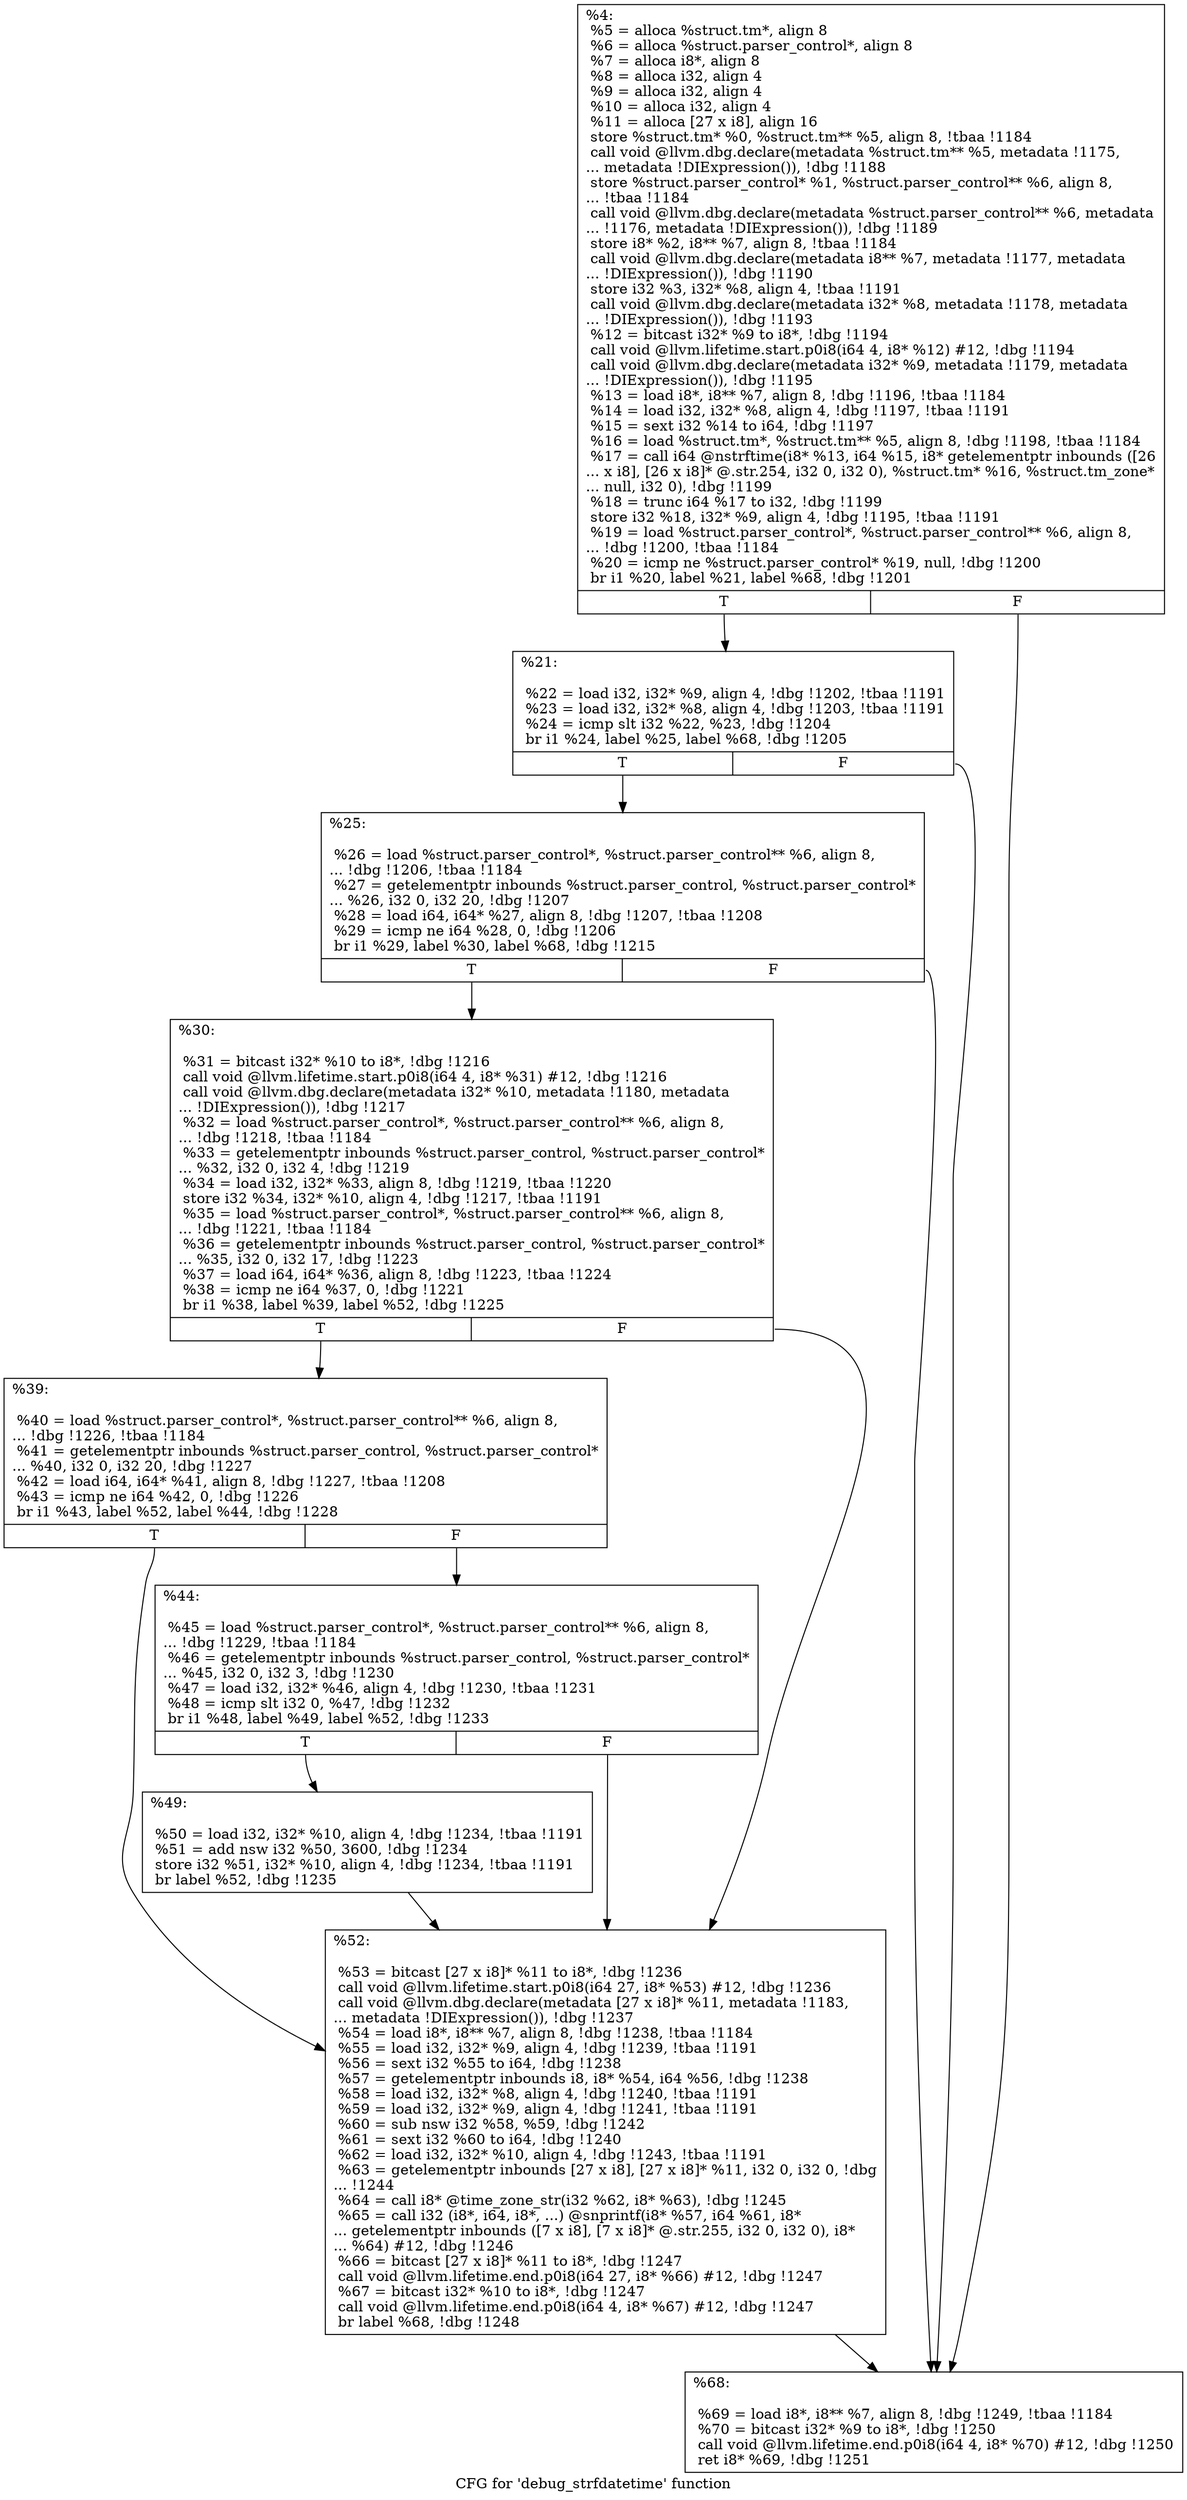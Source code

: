 digraph "CFG for 'debug_strfdatetime' function" {
	label="CFG for 'debug_strfdatetime' function";

	Node0x1dfdb10 [shape=record,label="{%4:\l  %5 = alloca %struct.tm*, align 8\l  %6 = alloca %struct.parser_control*, align 8\l  %7 = alloca i8*, align 8\l  %8 = alloca i32, align 4\l  %9 = alloca i32, align 4\l  %10 = alloca i32, align 4\l  %11 = alloca [27 x i8], align 16\l  store %struct.tm* %0, %struct.tm** %5, align 8, !tbaa !1184\l  call void @llvm.dbg.declare(metadata %struct.tm** %5, metadata !1175,\l... metadata !DIExpression()), !dbg !1188\l  store %struct.parser_control* %1, %struct.parser_control** %6, align 8,\l... !tbaa !1184\l  call void @llvm.dbg.declare(metadata %struct.parser_control** %6, metadata\l... !1176, metadata !DIExpression()), !dbg !1189\l  store i8* %2, i8** %7, align 8, !tbaa !1184\l  call void @llvm.dbg.declare(metadata i8** %7, metadata !1177, metadata\l... !DIExpression()), !dbg !1190\l  store i32 %3, i32* %8, align 4, !tbaa !1191\l  call void @llvm.dbg.declare(metadata i32* %8, metadata !1178, metadata\l... !DIExpression()), !dbg !1193\l  %12 = bitcast i32* %9 to i8*, !dbg !1194\l  call void @llvm.lifetime.start.p0i8(i64 4, i8* %12) #12, !dbg !1194\l  call void @llvm.dbg.declare(metadata i32* %9, metadata !1179, metadata\l... !DIExpression()), !dbg !1195\l  %13 = load i8*, i8** %7, align 8, !dbg !1196, !tbaa !1184\l  %14 = load i32, i32* %8, align 4, !dbg !1197, !tbaa !1191\l  %15 = sext i32 %14 to i64, !dbg !1197\l  %16 = load %struct.tm*, %struct.tm** %5, align 8, !dbg !1198, !tbaa !1184\l  %17 = call i64 @nstrftime(i8* %13, i64 %15, i8* getelementptr inbounds ([26\l... x i8], [26 x i8]* @.str.254, i32 0, i32 0), %struct.tm* %16, %struct.tm_zone*\l... null, i32 0), !dbg !1199\l  %18 = trunc i64 %17 to i32, !dbg !1199\l  store i32 %18, i32* %9, align 4, !dbg !1195, !tbaa !1191\l  %19 = load %struct.parser_control*, %struct.parser_control** %6, align 8,\l... !dbg !1200, !tbaa !1184\l  %20 = icmp ne %struct.parser_control* %19, null, !dbg !1200\l  br i1 %20, label %21, label %68, !dbg !1201\l|{<s0>T|<s1>F}}"];
	Node0x1dfdb10:s0 -> Node0x1dfdb60;
	Node0x1dfdb10:s1 -> Node0x1dfdd90;
	Node0x1dfdb60 [shape=record,label="{%21:\l\l  %22 = load i32, i32* %9, align 4, !dbg !1202, !tbaa !1191\l  %23 = load i32, i32* %8, align 4, !dbg !1203, !tbaa !1191\l  %24 = icmp slt i32 %22, %23, !dbg !1204\l  br i1 %24, label %25, label %68, !dbg !1205\l|{<s0>T|<s1>F}}"];
	Node0x1dfdb60:s0 -> Node0x1dfdbb0;
	Node0x1dfdb60:s1 -> Node0x1dfdd90;
	Node0x1dfdbb0 [shape=record,label="{%25:\l\l  %26 = load %struct.parser_control*, %struct.parser_control** %6, align 8,\l... !dbg !1206, !tbaa !1184\l  %27 = getelementptr inbounds %struct.parser_control, %struct.parser_control*\l... %26, i32 0, i32 20, !dbg !1207\l  %28 = load i64, i64* %27, align 8, !dbg !1207, !tbaa !1208\l  %29 = icmp ne i64 %28, 0, !dbg !1206\l  br i1 %29, label %30, label %68, !dbg !1215\l|{<s0>T|<s1>F}}"];
	Node0x1dfdbb0:s0 -> Node0x1dfdc00;
	Node0x1dfdbb0:s1 -> Node0x1dfdd90;
	Node0x1dfdc00 [shape=record,label="{%30:\l\l  %31 = bitcast i32* %10 to i8*, !dbg !1216\l  call void @llvm.lifetime.start.p0i8(i64 4, i8* %31) #12, !dbg !1216\l  call void @llvm.dbg.declare(metadata i32* %10, metadata !1180, metadata\l... !DIExpression()), !dbg !1217\l  %32 = load %struct.parser_control*, %struct.parser_control** %6, align 8,\l... !dbg !1218, !tbaa !1184\l  %33 = getelementptr inbounds %struct.parser_control, %struct.parser_control*\l... %32, i32 0, i32 4, !dbg !1219\l  %34 = load i32, i32* %33, align 8, !dbg !1219, !tbaa !1220\l  store i32 %34, i32* %10, align 4, !dbg !1217, !tbaa !1191\l  %35 = load %struct.parser_control*, %struct.parser_control** %6, align 8,\l... !dbg !1221, !tbaa !1184\l  %36 = getelementptr inbounds %struct.parser_control, %struct.parser_control*\l... %35, i32 0, i32 17, !dbg !1223\l  %37 = load i64, i64* %36, align 8, !dbg !1223, !tbaa !1224\l  %38 = icmp ne i64 %37, 0, !dbg !1221\l  br i1 %38, label %39, label %52, !dbg !1225\l|{<s0>T|<s1>F}}"];
	Node0x1dfdc00:s0 -> Node0x1dfdc50;
	Node0x1dfdc00:s1 -> Node0x1dfdd40;
	Node0x1dfdc50 [shape=record,label="{%39:\l\l  %40 = load %struct.parser_control*, %struct.parser_control** %6, align 8,\l... !dbg !1226, !tbaa !1184\l  %41 = getelementptr inbounds %struct.parser_control, %struct.parser_control*\l... %40, i32 0, i32 20, !dbg !1227\l  %42 = load i64, i64* %41, align 8, !dbg !1227, !tbaa !1208\l  %43 = icmp ne i64 %42, 0, !dbg !1226\l  br i1 %43, label %52, label %44, !dbg !1228\l|{<s0>T|<s1>F}}"];
	Node0x1dfdc50:s0 -> Node0x1dfdd40;
	Node0x1dfdc50:s1 -> Node0x1dfdca0;
	Node0x1dfdca0 [shape=record,label="{%44:\l\l  %45 = load %struct.parser_control*, %struct.parser_control** %6, align 8,\l... !dbg !1229, !tbaa !1184\l  %46 = getelementptr inbounds %struct.parser_control, %struct.parser_control*\l... %45, i32 0, i32 3, !dbg !1230\l  %47 = load i32, i32* %46, align 4, !dbg !1230, !tbaa !1231\l  %48 = icmp slt i32 0, %47, !dbg !1232\l  br i1 %48, label %49, label %52, !dbg !1233\l|{<s0>T|<s1>F}}"];
	Node0x1dfdca0:s0 -> Node0x1dfdcf0;
	Node0x1dfdca0:s1 -> Node0x1dfdd40;
	Node0x1dfdcf0 [shape=record,label="{%49:\l\l  %50 = load i32, i32* %10, align 4, !dbg !1234, !tbaa !1191\l  %51 = add nsw i32 %50, 3600, !dbg !1234\l  store i32 %51, i32* %10, align 4, !dbg !1234, !tbaa !1191\l  br label %52, !dbg !1235\l}"];
	Node0x1dfdcf0 -> Node0x1dfdd40;
	Node0x1dfdd40 [shape=record,label="{%52:\l\l  %53 = bitcast [27 x i8]* %11 to i8*, !dbg !1236\l  call void @llvm.lifetime.start.p0i8(i64 27, i8* %53) #12, !dbg !1236\l  call void @llvm.dbg.declare(metadata [27 x i8]* %11, metadata !1183,\l... metadata !DIExpression()), !dbg !1237\l  %54 = load i8*, i8** %7, align 8, !dbg !1238, !tbaa !1184\l  %55 = load i32, i32* %9, align 4, !dbg !1239, !tbaa !1191\l  %56 = sext i32 %55 to i64, !dbg !1238\l  %57 = getelementptr inbounds i8, i8* %54, i64 %56, !dbg !1238\l  %58 = load i32, i32* %8, align 4, !dbg !1240, !tbaa !1191\l  %59 = load i32, i32* %9, align 4, !dbg !1241, !tbaa !1191\l  %60 = sub nsw i32 %58, %59, !dbg !1242\l  %61 = sext i32 %60 to i64, !dbg !1240\l  %62 = load i32, i32* %10, align 4, !dbg !1243, !tbaa !1191\l  %63 = getelementptr inbounds [27 x i8], [27 x i8]* %11, i32 0, i32 0, !dbg\l... !1244\l  %64 = call i8* @time_zone_str(i32 %62, i8* %63), !dbg !1245\l  %65 = call i32 (i8*, i64, i8*, ...) @snprintf(i8* %57, i64 %61, i8*\l... getelementptr inbounds ([7 x i8], [7 x i8]* @.str.255, i32 0, i32 0), i8*\l... %64) #12, !dbg !1246\l  %66 = bitcast [27 x i8]* %11 to i8*, !dbg !1247\l  call void @llvm.lifetime.end.p0i8(i64 27, i8* %66) #12, !dbg !1247\l  %67 = bitcast i32* %10 to i8*, !dbg !1247\l  call void @llvm.lifetime.end.p0i8(i64 4, i8* %67) #12, !dbg !1247\l  br label %68, !dbg !1248\l}"];
	Node0x1dfdd40 -> Node0x1dfdd90;
	Node0x1dfdd90 [shape=record,label="{%68:\l\l  %69 = load i8*, i8** %7, align 8, !dbg !1249, !tbaa !1184\l  %70 = bitcast i32* %9 to i8*, !dbg !1250\l  call void @llvm.lifetime.end.p0i8(i64 4, i8* %70) #12, !dbg !1250\l  ret i8* %69, !dbg !1251\l}"];
}
